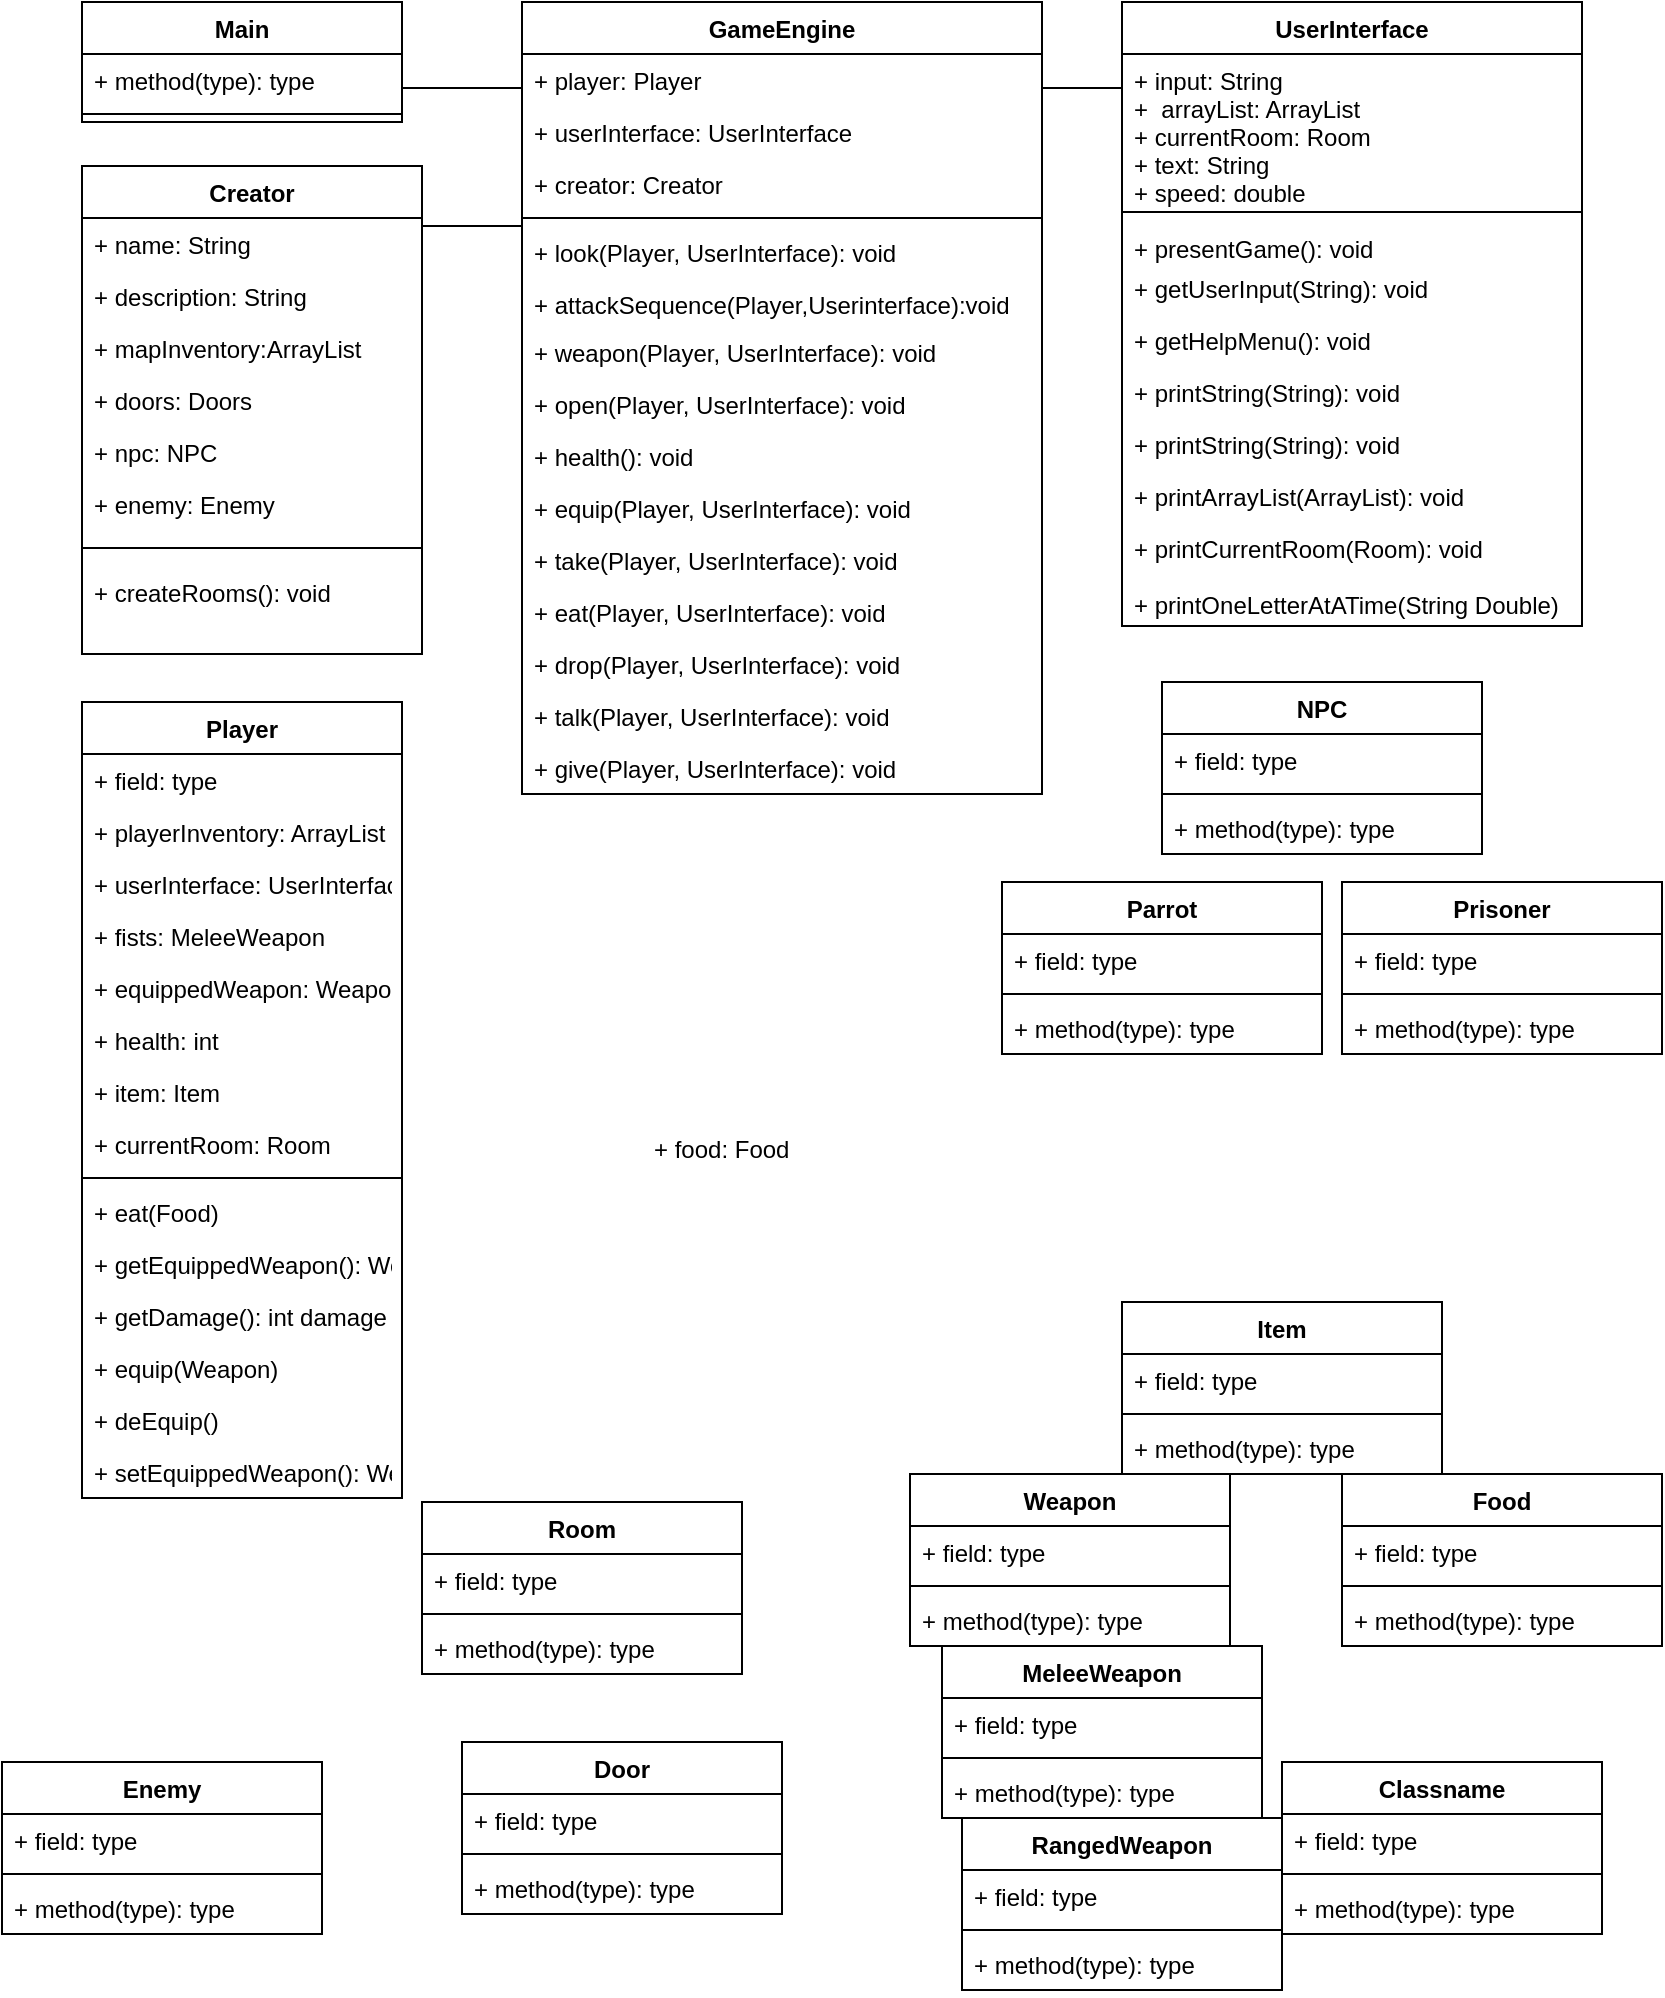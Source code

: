 <mxfile version="17.2.5" type="github">
  <diagram id="Dg0rMTng3GJzk6DTV9G3" name="Page-1">
    <mxGraphModel dx="1038" dy="579" grid="1" gridSize="10" guides="1" tooltips="1" connect="1" arrows="1" fold="1" page="1" pageScale="1" pageWidth="827" pageHeight="1169" math="0" shadow="0">
      <root>
        <mxCell id="0" />
        <mxCell id="1" parent="0" />
        <mxCell id="f8M_JOPtZ65xynCfzVu_-18" value="Weapon" style="swimlane;fontStyle=1;align=center;verticalAlign=top;childLayout=stackLayout;horizontal=1;startSize=26;horizontalStack=0;resizeParent=1;resizeParentMax=0;resizeLast=0;collapsible=1;marginBottom=0;" vertex="1" parent="1">
          <mxGeometry x="494" y="736" width="160" height="86" as="geometry" />
        </mxCell>
        <mxCell id="f8M_JOPtZ65xynCfzVu_-19" value="+ field: type" style="text;strokeColor=none;fillColor=none;align=left;verticalAlign=top;spacingLeft=4;spacingRight=4;overflow=hidden;rotatable=0;points=[[0,0.5],[1,0.5]];portConstraint=eastwest;" vertex="1" parent="f8M_JOPtZ65xynCfzVu_-18">
          <mxGeometry y="26" width="160" height="26" as="geometry" />
        </mxCell>
        <mxCell id="f8M_JOPtZ65xynCfzVu_-20" value="" style="line;strokeWidth=1;fillColor=none;align=left;verticalAlign=middle;spacingTop=-1;spacingLeft=3;spacingRight=3;rotatable=0;labelPosition=right;points=[];portConstraint=eastwest;" vertex="1" parent="f8M_JOPtZ65xynCfzVu_-18">
          <mxGeometry y="52" width="160" height="8" as="geometry" />
        </mxCell>
        <mxCell id="f8M_JOPtZ65xynCfzVu_-21" value="+ method(type): type" style="text;strokeColor=none;fillColor=none;align=left;verticalAlign=top;spacingLeft=4;spacingRight=4;overflow=hidden;rotatable=0;points=[[0,0.5],[1,0.5]];portConstraint=eastwest;" vertex="1" parent="f8M_JOPtZ65xynCfzVu_-18">
          <mxGeometry y="60" width="160" height="26" as="geometry" />
        </mxCell>
        <mxCell id="f8M_JOPtZ65xynCfzVu_-22" value="Room" style="swimlane;fontStyle=1;align=center;verticalAlign=top;childLayout=stackLayout;horizontal=1;startSize=26;horizontalStack=0;resizeParent=1;resizeParentMax=0;resizeLast=0;collapsible=1;marginBottom=0;" vertex="1" parent="1">
          <mxGeometry x="250" y="750" width="160" height="86" as="geometry" />
        </mxCell>
        <mxCell id="f8M_JOPtZ65xynCfzVu_-23" value="+ field: type" style="text;strokeColor=none;fillColor=none;align=left;verticalAlign=top;spacingLeft=4;spacingRight=4;overflow=hidden;rotatable=0;points=[[0,0.5],[1,0.5]];portConstraint=eastwest;" vertex="1" parent="f8M_JOPtZ65xynCfzVu_-22">
          <mxGeometry y="26" width="160" height="26" as="geometry" />
        </mxCell>
        <mxCell id="f8M_JOPtZ65xynCfzVu_-24" value="" style="line;strokeWidth=1;fillColor=none;align=left;verticalAlign=middle;spacingTop=-1;spacingLeft=3;spacingRight=3;rotatable=0;labelPosition=right;points=[];portConstraint=eastwest;" vertex="1" parent="f8M_JOPtZ65xynCfzVu_-22">
          <mxGeometry y="52" width="160" height="8" as="geometry" />
        </mxCell>
        <mxCell id="f8M_JOPtZ65xynCfzVu_-25" value="+ method(type): type" style="text;strokeColor=none;fillColor=none;align=left;verticalAlign=top;spacingLeft=4;spacingRight=4;overflow=hidden;rotatable=0;points=[[0,0.5],[1,0.5]];portConstraint=eastwest;" vertex="1" parent="f8M_JOPtZ65xynCfzVu_-22">
          <mxGeometry y="60" width="160" height="26" as="geometry" />
        </mxCell>
        <mxCell id="f8M_JOPtZ65xynCfzVu_-26" value="Item" style="swimlane;fontStyle=1;align=center;verticalAlign=top;childLayout=stackLayout;horizontal=1;startSize=26;horizontalStack=0;resizeParent=1;resizeParentMax=0;resizeLast=0;collapsible=1;marginBottom=0;" vertex="1" parent="1">
          <mxGeometry x="600" y="650" width="160" height="86" as="geometry" />
        </mxCell>
        <mxCell id="f8M_JOPtZ65xynCfzVu_-27" value="+ field: type" style="text;strokeColor=none;fillColor=none;align=left;verticalAlign=top;spacingLeft=4;spacingRight=4;overflow=hidden;rotatable=0;points=[[0,0.5],[1,0.5]];portConstraint=eastwest;" vertex="1" parent="f8M_JOPtZ65xynCfzVu_-26">
          <mxGeometry y="26" width="160" height="26" as="geometry" />
        </mxCell>
        <mxCell id="f8M_JOPtZ65xynCfzVu_-28" value="" style="line;strokeWidth=1;fillColor=none;align=left;verticalAlign=middle;spacingTop=-1;spacingLeft=3;spacingRight=3;rotatable=0;labelPosition=right;points=[];portConstraint=eastwest;" vertex="1" parent="f8M_JOPtZ65xynCfzVu_-26">
          <mxGeometry y="52" width="160" height="8" as="geometry" />
        </mxCell>
        <mxCell id="f8M_JOPtZ65xynCfzVu_-29" value="+ method(type): type" style="text;strokeColor=none;fillColor=none;align=left;verticalAlign=top;spacingLeft=4;spacingRight=4;overflow=hidden;rotatable=0;points=[[0,0.5],[1,0.5]];portConstraint=eastwest;" vertex="1" parent="f8M_JOPtZ65xynCfzVu_-26">
          <mxGeometry y="60" width="160" height="26" as="geometry" />
        </mxCell>
        <mxCell id="f8M_JOPtZ65xynCfzVu_-30" value="Creator" style="swimlane;fontStyle=1;align=center;verticalAlign=top;childLayout=stackLayout;horizontal=1;startSize=26;horizontalStack=0;resizeParent=1;resizeParentMax=0;resizeLast=0;collapsible=1;marginBottom=0;" vertex="1" parent="1">
          <mxGeometry x="80" y="82" width="170" height="244" as="geometry" />
        </mxCell>
        <mxCell id="f8M_JOPtZ65xynCfzVu_-106" value="+ name: String" style="text;strokeColor=none;fillColor=none;align=left;verticalAlign=top;spacingLeft=4;spacingRight=4;overflow=hidden;rotatable=0;points=[[0,0.5],[1,0.5]];portConstraint=eastwest;" vertex="1" parent="f8M_JOPtZ65xynCfzVu_-30">
          <mxGeometry y="26" width="170" height="26" as="geometry" />
        </mxCell>
        <mxCell id="f8M_JOPtZ65xynCfzVu_-107" value="+ description: String" style="text;strokeColor=none;fillColor=none;align=left;verticalAlign=top;spacingLeft=4;spacingRight=4;overflow=hidden;rotatable=0;points=[[0,0.5],[1,0.5]];portConstraint=eastwest;" vertex="1" parent="f8M_JOPtZ65xynCfzVu_-30">
          <mxGeometry y="52" width="170" height="26" as="geometry" />
        </mxCell>
        <mxCell id="f8M_JOPtZ65xynCfzVu_-108" value="+ mapInventory:ArrayList" style="text;strokeColor=none;fillColor=none;align=left;verticalAlign=top;spacingLeft=4;spacingRight=4;overflow=hidden;rotatable=0;points=[[0,0.5],[1,0.5]];portConstraint=eastwest;" vertex="1" parent="f8M_JOPtZ65xynCfzVu_-30">
          <mxGeometry y="78" width="170" height="26" as="geometry" />
        </mxCell>
        <mxCell id="f8M_JOPtZ65xynCfzVu_-109" value="+ doors: Doors" style="text;strokeColor=none;fillColor=none;align=left;verticalAlign=top;spacingLeft=4;spacingRight=4;overflow=hidden;rotatable=0;points=[[0,0.5],[1,0.5]];portConstraint=eastwest;" vertex="1" parent="f8M_JOPtZ65xynCfzVu_-30">
          <mxGeometry y="104" width="170" height="26" as="geometry" />
        </mxCell>
        <mxCell id="f8M_JOPtZ65xynCfzVu_-110" value="+ npc: NPC" style="text;strokeColor=none;fillColor=none;align=left;verticalAlign=top;spacingLeft=4;spacingRight=4;overflow=hidden;rotatable=0;points=[[0,0.5],[1,0.5]];portConstraint=eastwest;" vertex="1" parent="f8M_JOPtZ65xynCfzVu_-30">
          <mxGeometry y="130" width="170" height="26" as="geometry" />
        </mxCell>
        <mxCell id="f8M_JOPtZ65xynCfzVu_-111" value="+ enemy: Enemy" style="text;strokeColor=none;fillColor=none;align=left;verticalAlign=top;spacingLeft=4;spacingRight=4;overflow=hidden;rotatable=0;points=[[0,0.5],[1,0.5]];portConstraint=eastwest;" vertex="1" parent="f8M_JOPtZ65xynCfzVu_-30">
          <mxGeometry y="156" width="170" height="26" as="geometry" />
        </mxCell>
        <mxCell id="f8M_JOPtZ65xynCfzVu_-32" value="" style="line;strokeWidth=1;fillColor=none;align=left;verticalAlign=middle;spacingTop=-1;spacingLeft=3;spacingRight=3;rotatable=0;labelPosition=right;points=[];portConstraint=eastwest;" vertex="1" parent="f8M_JOPtZ65xynCfzVu_-30">
          <mxGeometry y="182" width="170" height="18" as="geometry" />
        </mxCell>
        <mxCell id="f8M_JOPtZ65xynCfzVu_-33" value="+ createRooms(): void" style="text;strokeColor=none;fillColor=none;align=left;verticalAlign=top;spacingLeft=4;spacingRight=4;overflow=hidden;rotatable=0;points=[[0,0.5],[1,0.5]];portConstraint=eastwest;" vertex="1" parent="f8M_JOPtZ65xynCfzVu_-30">
          <mxGeometry y="200" width="170" height="44" as="geometry" />
        </mxCell>
        <mxCell id="f8M_JOPtZ65xynCfzVu_-34" value="Food" style="swimlane;fontStyle=1;align=center;verticalAlign=top;childLayout=stackLayout;horizontal=1;startSize=26;horizontalStack=0;resizeParent=1;resizeParentMax=0;resizeLast=0;collapsible=1;marginBottom=0;" vertex="1" parent="1">
          <mxGeometry x="710" y="736" width="160" height="86" as="geometry" />
        </mxCell>
        <mxCell id="f8M_JOPtZ65xynCfzVu_-35" value="+ field: type" style="text;strokeColor=none;fillColor=none;align=left;verticalAlign=top;spacingLeft=4;spacingRight=4;overflow=hidden;rotatable=0;points=[[0,0.5],[1,0.5]];portConstraint=eastwest;" vertex="1" parent="f8M_JOPtZ65xynCfzVu_-34">
          <mxGeometry y="26" width="160" height="26" as="geometry" />
        </mxCell>
        <mxCell id="f8M_JOPtZ65xynCfzVu_-36" value="" style="line;strokeWidth=1;fillColor=none;align=left;verticalAlign=middle;spacingTop=-1;spacingLeft=3;spacingRight=3;rotatable=0;labelPosition=right;points=[];portConstraint=eastwest;" vertex="1" parent="f8M_JOPtZ65xynCfzVu_-34">
          <mxGeometry y="52" width="160" height="8" as="geometry" />
        </mxCell>
        <mxCell id="f8M_JOPtZ65xynCfzVu_-37" value="+ method(type): type" style="text;strokeColor=none;fillColor=none;align=left;verticalAlign=top;spacingLeft=4;spacingRight=4;overflow=hidden;rotatable=0;points=[[0,0.5],[1,0.5]];portConstraint=eastwest;" vertex="1" parent="f8M_JOPtZ65xynCfzVu_-34">
          <mxGeometry y="60" width="160" height="26" as="geometry" />
        </mxCell>
        <mxCell id="f8M_JOPtZ65xynCfzVu_-38" value="MeleeWeapon" style="swimlane;fontStyle=1;align=center;verticalAlign=top;childLayout=stackLayout;horizontal=1;startSize=26;horizontalStack=0;resizeParent=1;resizeParentMax=0;resizeLast=0;collapsible=1;marginBottom=0;" vertex="1" parent="1">
          <mxGeometry x="510" y="822" width="160" height="86" as="geometry" />
        </mxCell>
        <mxCell id="f8M_JOPtZ65xynCfzVu_-39" value="+ field: type" style="text;strokeColor=none;fillColor=none;align=left;verticalAlign=top;spacingLeft=4;spacingRight=4;overflow=hidden;rotatable=0;points=[[0,0.5],[1,0.5]];portConstraint=eastwest;" vertex="1" parent="f8M_JOPtZ65xynCfzVu_-38">
          <mxGeometry y="26" width="160" height="26" as="geometry" />
        </mxCell>
        <mxCell id="f8M_JOPtZ65xynCfzVu_-40" value="" style="line;strokeWidth=1;fillColor=none;align=left;verticalAlign=middle;spacingTop=-1;spacingLeft=3;spacingRight=3;rotatable=0;labelPosition=right;points=[];portConstraint=eastwest;" vertex="1" parent="f8M_JOPtZ65xynCfzVu_-38">
          <mxGeometry y="52" width="160" height="8" as="geometry" />
        </mxCell>
        <mxCell id="f8M_JOPtZ65xynCfzVu_-41" value="+ method(type): type" style="text;strokeColor=none;fillColor=none;align=left;verticalAlign=top;spacingLeft=4;spacingRight=4;overflow=hidden;rotatable=0;points=[[0,0.5],[1,0.5]];portConstraint=eastwest;" vertex="1" parent="f8M_JOPtZ65xynCfzVu_-38">
          <mxGeometry y="60" width="160" height="26" as="geometry" />
        </mxCell>
        <mxCell id="f8M_JOPtZ65xynCfzVu_-42" value="RangedWeapon" style="swimlane;fontStyle=1;align=center;verticalAlign=top;childLayout=stackLayout;horizontal=1;startSize=26;horizontalStack=0;resizeParent=1;resizeParentMax=0;resizeLast=0;collapsible=1;marginBottom=0;" vertex="1" parent="1">
          <mxGeometry x="520" y="908" width="160" height="86" as="geometry" />
        </mxCell>
        <mxCell id="f8M_JOPtZ65xynCfzVu_-43" value="+ field: type" style="text;strokeColor=none;fillColor=none;align=left;verticalAlign=top;spacingLeft=4;spacingRight=4;overflow=hidden;rotatable=0;points=[[0,0.5],[1,0.5]];portConstraint=eastwest;" vertex="1" parent="f8M_JOPtZ65xynCfzVu_-42">
          <mxGeometry y="26" width="160" height="26" as="geometry" />
        </mxCell>
        <mxCell id="f8M_JOPtZ65xynCfzVu_-44" value="" style="line;strokeWidth=1;fillColor=none;align=left;verticalAlign=middle;spacingTop=-1;spacingLeft=3;spacingRight=3;rotatable=0;labelPosition=right;points=[];portConstraint=eastwest;" vertex="1" parent="f8M_JOPtZ65xynCfzVu_-42">
          <mxGeometry y="52" width="160" height="8" as="geometry" />
        </mxCell>
        <mxCell id="f8M_JOPtZ65xynCfzVu_-45" value="+ method(type): type" style="text;strokeColor=none;fillColor=none;align=left;verticalAlign=top;spacingLeft=4;spacingRight=4;overflow=hidden;rotatable=0;points=[[0,0.5],[1,0.5]];portConstraint=eastwest;" vertex="1" parent="f8M_JOPtZ65xynCfzVu_-42">
          <mxGeometry y="60" width="160" height="26" as="geometry" />
        </mxCell>
        <mxCell id="f8M_JOPtZ65xynCfzVu_-46" value="NPC" style="swimlane;fontStyle=1;align=center;verticalAlign=top;childLayout=stackLayout;horizontal=1;startSize=26;horizontalStack=0;resizeParent=1;resizeParentMax=0;resizeLast=0;collapsible=1;marginBottom=0;" vertex="1" parent="1">
          <mxGeometry x="620" y="340" width="160" height="86" as="geometry" />
        </mxCell>
        <mxCell id="f8M_JOPtZ65xynCfzVu_-47" value="+ field: type" style="text;strokeColor=none;fillColor=none;align=left;verticalAlign=top;spacingLeft=4;spacingRight=4;overflow=hidden;rotatable=0;points=[[0,0.5],[1,0.5]];portConstraint=eastwest;" vertex="1" parent="f8M_JOPtZ65xynCfzVu_-46">
          <mxGeometry y="26" width="160" height="26" as="geometry" />
        </mxCell>
        <mxCell id="f8M_JOPtZ65xynCfzVu_-48" value="" style="line;strokeWidth=1;fillColor=none;align=left;verticalAlign=middle;spacingTop=-1;spacingLeft=3;spacingRight=3;rotatable=0;labelPosition=right;points=[];portConstraint=eastwest;" vertex="1" parent="f8M_JOPtZ65xynCfzVu_-46">
          <mxGeometry y="52" width="160" height="8" as="geometry" />
        </mxCell>
        <mxCell id="f8M_JOPtZ65xynCfzVu_-49" value="+ method(type): type" style="text;strokeColor=none;fillColor=none;align=left;verticalAlign=top;spacingLeft=4;spacingRight=4;overflow=hidden;rotatable=0;points=[[0,0.5],[1,0.5]];portConstraint=eastwest;" vertex="1" parent="f8M_JOPtZ65xynCfzVu_-46">
          <mxGeometry y="60" width="160" height="26" as="geometry" />
        </mxCell>
        <mxCell id="f8M_JOPtZ65xynCfzVu_-50" value="Prisoner" style="swimlane;fontStyle=1;align=center;verticalAlign=top;childLayout=stackLayout;horizontal=1;startSize=26;horizontalStack=0;resizeParent=1;resizeParentMax=0;resizeLast=0;collapsible=1;marginBottom=0;" vertex="1" parent="1">
          <mxGeometry x="710" y="440" width="160" height="86" as="geometry" />
        </mxCell>
        <mxCell id="f8M_JOPtZ65xynCfzVu_-51" value="+ field: type" style="text;strokeColor=none;fillColor=none;align=left;verticalAlign=top;spacingLeft=4;spacingRight=4;overflow=hidden;rotatable=0;points=[[0,0.5],[1,0.5]];portConstraint=eastwest;" vertex="1" parent="f8M_JOPtZ65xynCfzVu_-50">
          <mxGeometry y="26" width="160" height="26" as="geometry" />
        </mxCell>
        <mxCell id="f8M_JOPtZ65xynCfzVu_-52" value="" style="line;strokeWidth=1;fillColor=none;align=left;verticalAlign=middle;spacingTop=-1;spacingLeft=3;spacingRight=3;rotatable=0;labelPosition=right;points=[];portConstraint=eastwest;" vertex="1" parent="f8M_JOPtZ65xynCfzVu_-50">
          <mxGeometry y="52" width="160" height="8" as="geometry" />
        </mxCell>
        <mxCell id="f8M_JOPtZ65xynCfzVu_-53" value="+ method(type): type" style="text;strokeColor=none;fillColor=none;align=left;verticalAlign=top;spacingLeft=4;spacingRight=4;overflow=hidden;rotatable=0;points=[[0,0.5],[1,0.5]];portConstraint=eastwest;" vertex="1" parent="f8M_JOPtZ65xynCfzVu_-50">
          <mxGeometry y="60" width="160" height="26" as="geometry" />
        </mxCell>
        <mxCell id="f8M_JOPtZ65xynCfzVu_-54" value="Parrot" style="swimlane;fontStyle=1;align=center;verticalAlign=top;childLayout=stackLayout;horizontal=1;startSize=26;horizontalStack=0;resizeParent=1;resizeParentMax=0;resizeLast=0;collapsible=1;marginBottom=0;" vertex="1" parent="1">
          <mxGeometry x="540" y="440" width="160" height="86" as="geometry" />
        </mxCell>
        <mxCell id="f8M_JOPtZ65xynCfzVu_-55" value="+ field: type" style="text;strokeColor=none;fillColor=none;align=left;verticalAlign=top;spacingLeft=4;spacingRight=4;overflow=hidden;rotatable=0;points=[[0,0.5],[1,0.5]];portConstraint=eastwest;" vertex="1" parent="f8M_JOPtZ65xynCfzVu_-54">
          <mxGeometry y="26" width="160" height="26" as="geometry" />
        </mxCell>
        <mxCell id="f8M_JOPtZ65xynCfzVu_-56" value="" style="line;strokeWidth=1;fillColor=none;align=left;verticalAlign=middle;spacingTop=-1;spacingLeft=3;spacingRight=3;rotatable=0;labelPosition=right;points=[];portConstraint=eastwest;" vertex="1" parent="f8M_JOPtZ65xynCfzVu_-54">
          <mxGeometry y="52" width="160" height="8" as="geometry" />
        </mxCell>
        <mxCell id="f8M_JOPtZ65xynCfzVu_-57" value="+ method(type): type" style="text;strokeColor=none;fillColor=none;align=left;verticalAlign=top;spacingLeft=4;spacingRight=4;overflow=hidden;rotatable=0;points=[[0,0.5],[1,0.5]];portConstraint=eastwest;" vertex="1" parent="f8M_JOPtZ65xynCfzVu_-54">
          <mxGeometry y="60" width="160" height="26" as="geometry" />
        </mxCell>
        <mxCell id="f8M_JOPtZ65xynCfzVu_-58" value="Door" style="swimlane;fontStyle=1;align=center;verticalAlign=top;childLayout=stackLayout;horizontal=1;startSize=26;horizontalStack=0;resizeParent=1;resizeParentMax=0;resizeLast=0;collapsible=1;marginBottom=0;" vertex="1" parent="1">
          <mxGeometry x="270" y="870" width="160" height="86" as="geometry" />
        </mxCell>
        <mxCell id="f8M_JOPtZ65xynCfzVu_-59" value="+ field: type" style="text;strokeColor=none;fillColor=none;align=left;verticalAlign=top;spacingLeft=4;spacingRight=4;overflow=hidden;rotatable=0;points=[[0,0.5],[1,0.5]];portConstraint=eastwest;" vertex="1" parent="f8M_JOPtZ65xynCfzVu_-58">
          <mxGeometry y="26" width="160" height="26" as="geometry" />
        </mxCell>
        <mxCell id="f8M_JOPtZ65xynCfzVu_-60" value="" style="line;strokeWidth=1;fillColor=none;align=left;verticalAlign=middle;spacingTop=-1;spacingLeft=3;spacingRight=3;rotatable=0;labelPosition=right;points=[];portConstraint=eastwest;" vertex="1" parent="f8M_JOPtZ65xynCfzVu_-58">
          <mxGeometry y="52" width="160" height="8" as="geometry" />
        </mxCell>
        <mxCell id="f8M_JOPtZ65xynCfzVu_-61" value="+ method(type): type" style="text;strokeColor=none;fillColor=none;align=left;verticalAlign=top;spacingLeft=4;spacingRight=4;overflow=hidden;rotatable=0;points=[[0,0.5],[1,0.5]];portConstraint=eastwest;" vertex="1" parent="f8M_JOPtZ65xynCfzVu_-58">
          <mxGeometry y="60" width="160" height="26" as="geometry" />
        </mxCell>
        <mxCell id="f8M_JOPtZ65xynCfzVu_-62" value="Main" style="swimlane;fontStyle=1;align=center;verticalAlign=top;childLayout=stackLayout;horizontal=1;startSize=26;horizontalStack=0;resizeParent=1;resizeParentMax=0;resizeLast=0;collapsible=1;marginBottom=0;" vertex="1" parent="1">
          <mxGeometry x="80" width="160" height="60" as="geometry" />
        </mxCell>
        <mxCell id="f8M_JOPtZ65xynCfzVu_-63" value="+ method(type): type" style="text;strokeColor=none;fillColor=none;align=left;verticalAlign=top;spacingLeft=4;spacingRight=4;overflow=hidden;rotatable=0;points=[[0,0.5],[1,0.5]];portConstraint=eastwest;" vertex="1" parent="f8M_JOPtZ65xynCfzVu_-62">
          <mxGeometry y="26" width="160" height="26" as="geometry" />
        </mxCell>
        <mxCell id="f8M_JOPtZ65xynCfzVu_-64" value="" style="line;strokeWidth=1;fillColor=none;align=left;verticalAlign=middle;spacingTop=-1;spacingLeft=3;spacingRight=3;rotatable=0;labelPosition=right;points=[];portConstraint=eastwest;" vertex="1" parent="f8M_JOPtZ65xynCfzVu_-62">
          <mxGeometry y="52" width="160" height="8" as="geometry" />
        </mxCell>
        <mxCell id="f8M_JOPtZ65xynCfzVu_-66" value="Enemy" style="swimlane;fontStyle=1;align=center;verticalAlign=top;childLayout=stackLayout;horizontal=1;startSize=26;horizontalStack=0;resizeParent=1;resizeParentMax=0;resizeLast=0;collapsible=1;marginBottom=0;" vertex="1" parent="1">
          <mxGeometry x="40" y="880" width="160" height="86" as="geometry" />
        </mxCell>
        <mxCell id="f8M_JOPtZ65xynCfzVu_-67" value="+ field: type" style="text;strokeColor=none;fillColor=none;align=left;verticalAlign=top;spacingLeft=4;spacingRight=4;overflow=hidden;rotatable=0;points=[[0,0.5],[1,0.5]];portConstraint=eastwest;" vertex="1" parent="f8M_JOPtZ65xynCfzVu_-66">
          <mxGeometry y="26" width="160" height="26" as="geometry" />
        </mxCell>
        <mxCell id="f8M_JOPtZ65xynCfzVu_-68" value="" style="line;strokeWidth=1;fillColor=none;align=left;verticalAlign=middle;spacingTop=-1;spacingLeft=3;spacingRight=3;rotatable=0;labelPosition=right;points=[];portConstraint=eastwest;" vertex="1" parent="f8M_JOPtZ65xynCfzVu_-66">
          <mxGeometry y="52" width="160" height="8" as="geometry" />
        </mxCell>
        <mxCell id="f8M_JOPtZ65xynCfzVu_-69" value="+ method(type): type" style="text;strokeColor=none;fillColor=none;align=left;verticalAlign=top;spacingLeft=4;spacingRight=4;overflow=hidden;rotatable=0;points=[[0,0.5],[1,0.5]];portConstraint=eastwest;" vertex="1" parent="f8M_JOPtZ65xynCfzVu_-66">
          <mxGeometry y="60" width="160" height="26" as="geometry" />
        </mxCell>
        <mxCell id="f8M_JOPtZ65xynCfzVu_-74" value="" style="line;strokeWidth=1;fillColor=none;align=left;verticalAlign=middle;spacingTop=-1;spacingLeft=3;spacingRight=3;rotatable=0;labelPosition=right;points=[];portConstraint=eastwest;" vertex="1" parent="1">
          <mxGeometry x="240" y="39" width="60" height="8" as="geometry" />
        </mxCell>
        <mxCell id="f8M_JOPtZ65xynCfzVu_-80" value="" style="line;strokeWidth=1;fillColor=none;align=left;verticalAlign=middle;spacingTop=-1;spacingLeft=3;spacingRight=3;rotatable=0;labelPosition=right;points=[];portConstraint=eastwest;" vertex="1" parent="1">
          <mxGeometry x="560" y="39" width="40" height="8" as="geometry" />
        </mxCell>
        <mxCell id="f8M_JOPtZ65xynCfzVu_-94" value="" style="line;strokeWidth=1;fillColor=none;align=left;verticalAlign=middle;spacingTop=-1;spacingLeft=3;spacingRight=3;rotatable=0;labelPosition=right;points=[];portConstraint=eastwest;" vertex="1" parent="1">
          <mxGeometry x="250" y="108" width="50" height="8" as="geometry" />
        </mxCell>
        <mxCell id="f8M_JOPtZ65xynCfzVu_-101" value="UserInterface" style="swimlane;fontStyle=1;align=center;verticalAlign=top;childLayout=stackLayout;horizontal=1;startSize=26;horizontalStack=0;resizeParent=1;resizeParentMax=0;resizeLast=0;collapsible=1;marginBottom=0;" vertex="1" parent="1">
          <mxGeometry x="600" width="230" height="312" as="geometry" />
        </mxCell>
        <mxCell id="f8M_JOPtZ65xynCfzVu_-102" value="+ input: String&#xa;+  arrayList: ArrayList&#xa;+ currentRoom: Room&#xa;+ text: String&#xa;+ speed: double&#xa;" style="text;strokeColor=none;fillColor=none;align=left;verticalAlign=top;spacingLeft=4;spacingRight=4;overflow=hidden;rotatable=0;points=[[0,0.5],[1,0.5]];portConstraint=eastwest;" vertex="1" parent="f8M_JOPtZ65xynCfzVu_-101">
          <mxGeometry y="26" width="230" height="74" as="geometry" />
        </mxCell>
        <mxCell id="f8M_JOPtZ65xynCfzVu_-103" value="" style="line;strokeWidth=1;fillColor=none;align=left;verticalAlign=middle;spacingTop=-1;spacingLeft=3;spacingRight=3;rotatable=0;labelPosition=right;points=[];portConstraint=eastwest;" vertex="1" parent="f8M_JOPtZ65xynCfzVu_-101">
          <mxGeometry y="100" width="230" height="10" as="geometry" />
        </mxCell>
        <mxCell id="f8M_JOPtZ65xynCfzVu_-16" value="+ presentGame(): void" style="text;strokeColor=none;fillColor=none;align=left;verticalAlign=top;spacingLeft=4;spacingRight=4;overflow=hidden;rotatable=0;points=[[0,0.5],[1,0.5]];portConstraint=eastwest;" vertex="1" parent="f8M_JOPtZ65xynCfzVu_-101">
          <mxGeometry y="110" width="230" height="20" as="geometry" />
        </mxCell>
        <mxCell id="f8M_JOPtZ65xynCfzVu_-79" value="+ getUserInput(String): void" style="text;strokeColor=none;fillColor=none;align=left;verticalAlign=top;spacingLeft=4;spacingRight=4;overflow=hidden;rotatable=0;points=[[0,0.5],[1,0.5]];portConstraint=eastwest;" vertex="1" parent="f8M_JOPtZ65xynCfzVu_-101">
          <mxGeometry y="130" width="230" height="26" as="geometry" />
        </mxCell>
        <mxCell id="f8M_JOPtZ65xynCfzVu_-75" value="+ getHelpMenu(): void" style="text;strokeColor=none;fillColor=none;align=left;verticalAlign=top;spacingLeft=4;spacingRight=4;overflow=hidden;rotatable=0;points=[[0,0.5],[1,0.5]];portConstraint=eastwest;" vertex="1" parent="f8M_JOPtZ65xynCfzVu_-101">
          <mxGeometry y="156" width="230" height="26" as="geometry" />
        </mxCell>
        <mxCell id="f8M_JOPtZ65xynCfzVu_-76" value="+ printString(String): void" style="text;strokeColor=none;fillColor=none;align=left;verticalAlign=top;spacingLeft=4;spacingRight=4;overflow=hidden;rotatable=0;points=[[0,0.5],[1,0.5]];portConstraint=eastwest;" vertex="1" parent="f8M_JOPtZ65xynCfzVu_-101">
          <mxGeometry y="182" width="230" height="26" as="geometry" />
        </mxCell>
        <mxCell id="f8M_JOPtZ65xynCfzVu_-91" value="+ printString(String): void" style="text;strokeColor=none;fillColor=none;align=left;verticalAlign=top;spacingLeft=4;spacingRight=4;overflow=hidden;rotatable=0;points=[[0,0.5],[1,0.5]];portConstraint=eastwest;" vertex="1" parent="f8M_JOPtZ65xynCfzVu_-101">
          <mxGeometry y="208" width="230" height="26" as="geometry" />
        </mxCell>
        <mxCell id="f8M_JOPtZ65xynCfzVu_-77" value="+ printArrayList(ArrayList): void" style="text;strokeColor=none;fillColor=none;align=left;verticalAlign=top;spacingLeft=4;spacingRight=4;overflow=hidden;rotatable=0;points=[[0,0.5],[1,0.5]];portConstraint=eastwest;" vertex="1" parent="f8M_JOPtZ65xynCfzVu_-101">
          <mxGeometry y="234" width="230" height="26" as="geometry" />
        </mxCell>
        <mxCell id="f8M_JOPtZ65xynCfzVu_-78" value="+ printCurrentRoom(Room): void&#xa;&#xa;+ printOneLetterAtATime(String Double)" style="text;strokeColor=none;fillColor=none;align=left;verticalAlign=top;spacingLeft=4;spacingRight=4;overflow=hidden;rotatable=0;points=[[0,0.5],[1,0.5]];portConstraint=eastwest;" vertex="1" parent="f8M_JOPtZ65xynCfzVu_-101">
          <mxGeometry y="260" width="230" height="52" as="geometry" />
        </mxCell>
        <mxCell id="f8M_JOPtZ65xynCfzVu_-113" value="Classname" style="swimlane;fontStyle=1;align=center;verticalAlign=top;childLayout=stackLayout;horizontal=1;startSize=26;horizontalStack=0;resizeParent=1;resizeParentMax=0;resizeLast=0;collapsible=1;marginBottom=0;" vertex="1" parent="1">
          <mxGeometry x="680" y="880" width="160" height="86" as="geometry" />
        </mxCell>
        <mxCell id="f8M_JOPtZ65xynCfzVu_-114" value="+ field: type" style="text;strokeColor=none;fillColor=none;align=left;verticalAlign=top;spacingLeft=4;spacingRight=4;overflow=hidden;rotatable=0;points=[[0,0.5],[1,0.5]];portConstraint=eastwest;" vertex="1" parent="f8M_JOPtZ65xynCfzVu_-113">
          <mxGeometry y="26" width="160" height="26" as="geometry" />
        </mxCell>
        <mxCell id="f8M_JOPtZ65xynCfzVu_-115" value="" style="line;strokeWidth=1;fillColor=none;align=left;verticalAlign=middle;spacingTop=-1;spacingLeft=3;spacingRight=3;rotatable=0;labelPosition=right;points=[];portConstraint=eastwest;" vertex="1" parent="f8M_JOPtZ65xynCfzVu_-113">
          <mxGeometry y="52" width="160" height="8" as="geometry" />
        </mxCell>
        <mxCell id="f8M_JOPtZ65xynCfzVu_-116" value="+ method(type): type" style="text;strokeColor=none;fillColor=none;align=left;verticalAlign=top;spacingLeft=4;spacingRight=4;overflow=hidden;rotatable=0;points=[[0,0.5],[1,0.5]];portConstraint=eastwest;" vertex="1" parent="f8M_JOPtZ65xynCfzVu_-113">
          <mxGeometry y="60" width="160" height="26" as="geometry" />
        </mxCell>
        <mxCell id="f8M_JOPtZ65xynCfzVu_-119" value="GameEngine" style="swimlane;fontStyle=1;align=center;verticalAlign=top;childLayout=stackLayout;horizontal=1;startSize=26;horizontalStack=0;resizeParent=1;resizeParentMax=0;resizeLast=0;collapsible=1;marginBottom=0;" vertex="1" parent="1">
          <mxGeometry x="300" width="260" height="396" as="geometry" />
        </mxCell>
        <mxCell id="f8M_JOPtZ65xynCfzVu_-120" value="+ player: Player" style="text;strokeColor=none;fillColor=none;align=left;verticalAlign=top;spacingLeft=4;spacingRight=4;overflow=hidden;rotatable=0;points=[[0,0.5],[1,0.5]];portConstraint=eastwest;" vertex="1" parent="f8M_JOPtZ65xynCfzVu_-119">
          <mxGeometry y="26" width="260" height="26" as="geometry" />
        </mxCell>
        <mxCell id="f8M_JOPtZ65xynCfzVu_-124" value="+ userInterface: UserInterface" style="text;strokeColor=none;fillColor=none;align=left;verticalAlign=top;spacingLeft=4;spacingRight=4;overflow=hidden;rotatable=0;points=[[0,0.5],[1,0.5]];portConstraint=eastwest;" vertex="1" parent="f8M_JOPtZ65xynCfzVu_-119">
          <mxGeometry y="52" width="260" height="26" as="geometry" />
        </mxCell>
        <mxCell id="f8M_JOPtZ65xynCfzVu_-123" value="+ creator: Creator" style="text;strokeColor=none;fillColor=none;align=left;verticalAlign=top;spacingLeft=4;spacingRight=4;overflow=hidden;rotatable=0;points=[[0,0.5],[1,0.5]];portConstraint=eastwest;" vertex="1" parent="f8M_JOPtZ65xynCfzVu_-119">
          <mxGeometry y="78" width="260" height="26" as="geometry" />
        </mxCell>
        <mxCell id="f8M_JOPtZ65xynCfzVu_-121" value="" style="line;strokeWidth=1;fillColor=none;align=left;verticalAlign=middle;spacingTop=-1;spacingLeft=3;spacingRight=3;rotatable=0;labelPosition=right;points=[];portConstraint=eastwest;" vertex="1" parent="f8M_JOPtZ65xynCfzVu_-119">
          <mxGeometry y="104" width="260" height="8" as="geometry" />
        </mxCell>
        <mxCell id="f8M_JOPtZ65xynCfzVu_-82" value="+ look(Player, UserInterface): void" style="text;strokeColor=none;fillColor=none;align=left;verticalAlign=top;spacingLeft=4;spacingRight=4;overflow=hidden;rotatable=0;points=[[0,0.5],[1,0.5]];portConstraint=eastwest;" vertex="1" parent="f8M_JOPtZ65xynCfzVu_-119">
          <mxGeometry y="112" width="260" height="26" as="geometry" />
        </mxCell>
        <mxCell id="f8M_JOPtZ65xynCfzVu_-8" value="+ attackSequence(Player,Userinterface):void" style="text;strokeColor=none;fillColor=none;align=left;verticalAlign=top;spacingLeft=4;spacingRight=4;overflow=hidden;rotatable=0;points=[[0,0.5],[1,0.5]];portConstraint=eastwest;" vertex="1" parent="f8M_JOPtZ65xynCfzVu_-119">
          <mxGeometry y="138" width="260" height="24" as="geometry" />
        </mxCell>
        <mxCell id="f8M_JOPtZ65xynCfzVu_-84" value="+ weapon(Player, UserInterface): void" style="text;strokeColor=none;fillColor=none;align=left;verticalAlign=top;spacingLeft=4;spacingRight=4;overflow=hidden;rotatable=0;points=[[0,0.5],[1,0.5]];portConstraint=eastwest;" vertex="1" parent="f8M_JOPtZ65xynCfzVu_-119">
          <mxGeometry y="162" width="260" height="26" as="geometry" />
        </mxCell>
        <mxCell id="f8M_JOPtZ65xynCfzVu_-86" value="+ open(Player, UserInterface): void" style="text;strokeColor=none;fillColor=none;align=left;verticalAlign=top;spacingLeft=4;spacingRight=4;overflow=hidden;rotatable=0;points=[[0,0.5],[1,0.5]];portConstraint=eastwest;" vertex="1" parent="f8M_JOPtZ65xynCfzVu_-119">
          <mxGeometry y="188" width="260" height="26" as="geometry" />
        </mxCell>
        <mxCell id="f8M_JOPtZ65xynCfzVu_-83" value="+ health(): void" style="text;strokeColor=none;fillColor=none;align=left;verticalAlign=top;spacingLeft=4;spacingRight=4;overflow=hidden;rotatable=0;points=[[0,0.5],[1,0.5]];portConstraint=eastwest;" vertex="1" parent="f8M_JOPtZ65xynCfzVu_-119">
          <mxGeometry y="214" width="260" height="26" as="geometry" />
        </mxCell>
        <mxCell id="f8M_JOPtZ65xynCfzVu_-85" value="+ equip(Player, UserInterface): void" style="text;strokeColor=none;fillColor=none;align=left;verticalAlign=top;spacingLeft=4;spacingRight=4;overflow=hidden;rotatable=0;points=[[0,0.5],[1,0.5]];portConstraint=eastwest;" vertex="1" parent="f8M_JOPtZ65xynCfzVu_-119">
          <mxGeometry y="240" width="260" height="26" as="geometry" />
        </mxCell>
        <mxCell id="f8M_JOPtZ65xynCfzVu_-87" value="+ take(Player, UserInterface): void" style="text;strokeColor=none;fillColor=none;align=left;verticalAlign=top;spacingLeft=4;spacingRight=4;overflow=hidden;rotatable=0;points=[[0,0.5],[1,0.5]];portConstraint=eastwest;" vertex="1" parent="f8M_JOPtZ65xynCfzVu_-119">
          <mxGeometry y="266" width="260" height="26" as="geometry" />
        </mxCell>
        <mxCell id="f8M_JOPtZ65xynCfzVu_-89" value="+ eat(Player, UserInterface): void" style="text;strokeColor=none;fillColor=none;align=left;verticalAlign=top;spacingLeft=4;spacingRight=4;overflow=hidden;rotatable=0;points=[[0,0.5],[1,0.5]];portConstraint=eastwest;" vertex="1" parent="f8M_JOPtZ65xynCfzVu_-119">
          <mxGeometry y="292" width="260" height="26" as="geometry" />
        </mxCell>
        <mxCell id="f8M_JOPtZ65xynCfzVu_-88" value="+ drop(Player, UserInterface): void" style="text;strokeColor=none;fillColor=none;align=left;verticalAlign=top;spacingLeft=4;spacingRight=4;overflow=hidden;rotatable=0;points=[[0,0.5],[1,0.5]];portConstraint=eastwest;" vertex="1" parent="f8M_JOPtZ65xynCfzVu_-119">
          <mxGeometry y="318" width="260" height="26" as="geometry" />
        </mxCell>
        <mxCell id="f8M_JOPtZ65xynCfzVu_-90" value="+ talk(Player, UserInterface): void" style="text;strokeColor=none;fillColor=none;align=left;verticalAlign=top;spacingLeft=4;spacingRight=4;overflow=hidden;rotatable=0;points=[[0,0.5],[1,0.5]];portConstraint=eastwest;" vertex="1" parent="f8M_JOPtZ65xynCfzVu_-119">
          <mxGeometry y="344" width="260" height="26" as="geometry" />
        </mxCell>
        <mxCell id="f8M_JOPtZ65xynCfzVu_-93" value="+ give(Player, UserInterface): void" style="text;strokeColor=none;fillColor=none;align=left;verticalAlign=top;spacingLeft=4;spacingRight=4;overflow=hidden;rotatable=0;points=[[0,0.5],[1,0.5]];portConstraint=eastwest;" vertex="1" parent="f8M_JOPtZ65xynCfzVu_-119">
          <mxGeometry y="370" width="260" height="26" as="geometry" />
        </mxCell>
        <mxCell id="f8M_JOPtZ65xynCfzVu_-125" value="Player" style="swimlane;fontStyle=1;align=center;verticalAlign=top;childLayout=stackLayout;horizontal=1;startSize=26;horizontalStack=0;resizeParent=1;resizeParentMax=0;resizeLast=0;collapsible=1;marginBottom=0;" vertex="1" parent="1">
          <mxGeometry x="80" y="350" width="160" height="398" as="geometry" />
        </mxCell>
        <mxCell id="f8M_JOPtZ65xynCfzVu_-126" value="+ field: type" style="text;strokeColor=none;fillColor=none;align=left;verticalAlign=top;spacingLeft=4;spacingRight=4;overflow=hidden;rotatable=0;points=[[0,0.5],[1,0.5]];portConstraint=eastwest;" vertex="1" parent="f8M_JOPtZ65xynCfzVu_-125">
          <mxGeometry y="26" width="160" height="26" as="geometry" />
        </mxCell>
        <mxCell id="f8M_JOPtZ65xynCfzVu_-131" value="+ playerInventory: ArrayList" style="text;strokeColor=none;fillColor=none;align=left;verticalAlign=top;spacingLeft=4;spacingRight=4;overflow=hidden;rotatable=0;points=[[0,0.5],[1,0.5]];portConstraint=eastwest;" vertex="1" parent="f8M_JOPtZ65xynCfzVu_-125">
          <mxGeometry y="52" width="160" height="26" as="geometry" />
        </mxCell>
        <mxCell id="f8M_JOPtZ65xynCfzVu_-132" value="+ userInterface: UserInterface" style="text;strokeColor=none;fillColor=none;align=left;verticalAlign=top;spacingLeft=4;spacingRight=4;overflow=hidden;rotatable=0;points=[[0,0.5],[1,0.5]];portConstraint=eastwest;" vertex="1" parent="f8M_JOPtZ65xynCfzVu_-125">
          <mxGeometry y="78" width="160" height="26" as="geometry" />
        </mxCell>
        <mxCell id="f8M_JOPtZ65xynCfzVu_-134" value="+ fists: MeleeWeapon" style="text;strokeColor=none;fillColor=none;align=left;verticalAlign=top;spacingLeft=4;spacingRight=4;overflow=hidden;rotatable=0;points=[[0,0.5],[1,0.5]];portConstraint=eastwest;" vertex="1" parent="f8M_JOPtZ65xynCfzVu_-125">
          <mxGeometry y="104" width="160" height="26" as="geometry" />
        </mxCell>
        <mxCell id="f8M_JOPtZ65xynCfzVu_-135" value="+ equippedWeapon: Weapon" style="text;strokeColor=none;fillColor=none;align=left;verticalAlign=top;spacingLeft=4;spacingRight=4;overflow=hidden;rotatable=0;points=[[0,0.5],[1,0.5]];portConstraint=eastwest;" vertex="1" parent="f8M_JOPtZ65xynCfzVu_-125">
          <mxGeometry y="130" width="160" height="26" as="geometry" />
        </mxCell>
        <mxCell id="f8M_JOPtZ65xynCfzVu_-133" value="+ health: int" style="text;strokeColor=none;fillColor=none;align=left;verticalAlign=top;spacingLeft=4;spacingRight=4;overflow=hidden;rotatable=0;points=[[0,0.5],[1,0.5]];portConstraint=eastwest;" vertex="1" parent="f8M_JOPtZ65xynCfzVu_-125">
          <mxGeometry y="156" width="160" height="26" as="geometry" />
        </mxCell>
        <mxCell id="f8M_JOPtZ65xynCfzVu_-136" value="+ item: Item" style="text;strokeColor=none;fillColor=none;align=left;verticalAlign=top;spacingLeft=4;spacingRight=4;overflow=hidden;rotatable=0;points=[[0,0.5],[1,0.5]];portConstraint=eastwest;" vertex="1" parent="f8M_JOPtZ65xynCfzVu_-125">
          <mxGeometry y="182" width="160" height="26" as="geometry" />
        </mxCell>
        <mxCell id="f8M_JOPtZ65xynCfzVu_-130" value="+ currentRoom: Room" style="text;strokeColor=none;fillColor=none;align=left;verticalAlign=top;spacingLeft=4;spacingRight=4;overflow=hidden;rotatable=0;points=[[0,0.5],[1,0.5]];portConstraint=eastwest;" vertex="1" parent="f8M_JOPtZ65xynCfzVu_-125">
          <mxGeometry y="208" width="160" height="26" as="geometry" />
        </mxCell>
        <mxCell id="f8M_JOPtZ65xynCfzVu_-127" value="" style="line;strokeWidth=1;fillColor=none;align=left;verticalAlign=middle;spacingTop=-1;spacingLeft=3;spacingRight=3;rotatable=0;labelPosition=right;points=[];portConstraint=eastwest;" vertex="1" parent="f8M_JOPtZ65xynCfzVu_-125">
          <mxGeometry y="234" width="160" height="8" as="geometry" />
        </mxCell>
        <mxCell id="f8M_JOPtZ65xynCfzVu_-12" value="+ eat(Food)" style="text;strokeColor=none;fillColor=none;align=left;verticalAlign=top;spacingLeft=4;spacingRight=4;overflow=hidden;rotatable=0;points=[[0,0.5],[1,0.5]];portConstraint=eastwest;" vertex="1" parent="f8M_JOPtZ65xynCfzVu_-125">
          <mxGeometry y="242" width="160" height="26" as="geometry" />
        </mxCell>
        <mxCell id="f8M_JOPtZ65xynCfzVu_-98" value="+ getEquippedWeapon(): Weapon" style="text;strokeColor=none;fillColor=none;align=left;verticalAlign=top;spacingLeft=4;spacingRight=4;overflow=hidden;rotatable=0;points=[[0,0.5],[1,0.5]];portConstraint=eastwest;" vertex="1" parent="f8M_JOPtZ65xynCfzVu_-125">
          <mxGeometry y="268" width="160" height="26" as="geometry" />
        </mxCell>
        <mxCell id="f8M_JOPtZ65xynCfzVu_-96" value="+ getDamage(): int damage" style="text;strokeColor=none;fillColor=none;align=left;verticalAlign=top;spacingLeft=4;spacingRight=4;overflow=hidden;rotatable=0;points=[[0,0.5],[1,0.5]];portConstraint=eastwest;" vertex="1" parent="f8M_JOPtZ65xynCfzVu_-125">
          <mxGeometry y="294" width="160" height="26" as="geometry" />
        </mxCell>
        <mxCell id="f8M_JOPtZ65xynCfzVu_-95" value="+ equip(Weapon)" style="text;strokeColor=none;fillColor=none;align=left;verticalAlign=top;spacingLeft=4;spacingRight=4;overflow=hidden;rotatable=0;points=[[0,0.5],[1,0.5]];portConstraint=eastwest;" vertex="1" parent="f8M_JOPtZ65xynCfzVu_-125">
          <mxGeometry y="320" width="160" height="26" as="geometry" />
        </mxCell>
        <mxCell id="f8M_JOPtZ65xynCfzVu_-97" value="+ deEquip()" style="text;strokeColor=none;fillColor=none;align=left;verticalAlign=top;spacingLeft=4;spacingRight=4;overflow=hidden;rotatable=0;points=[[0,0.5],[1,0.5]];portConstraint=eastwest;" vertex="1" parent="f8M_JOPtZ65xynCfzVu_-125">
          <mxGeometry y="346" width="160" height="26" as="geometry" />
        </mxCell>
        <mxCell id="f8M_JOPtZ65xynCfzVu_-129" value="+ setEquippedWeapon(): Weapon" style="text;strokeColor=none;fillColor=none;align=left;verticalAlign=top;spacingLeft=4;spacingRight=4;overflow=hidden;rotatable=0;points=[[0,0.5],[1,0.5]];portConstraint=eastwest;" vertex="1" parent="f8M_JOPtZ65xynCfzVu_-125">
          <mxGeometry y="372" width="160" height="26" as="geometry" />
        </mxCell>
        <mxCell id="f8M_JOPtZ65xynCfzVu_-137" value="+ food: Food" style="text;strokeColor=none;fillColor=none;align=left;verticalAlign=top;spacingLeft=4;spacingRight=4;overflow=hidden;rotatable=0;points=[[0,0.5],[1,0.5]];portConstraint=eastwest;" vertex="1" parent="1">
          <mxGeometry x="360" y="560" width="260" height="26" as="geometry" />
        </mxCell>
      </root>
    </mxGraphModel>
  </diagram>
</mxfile>
